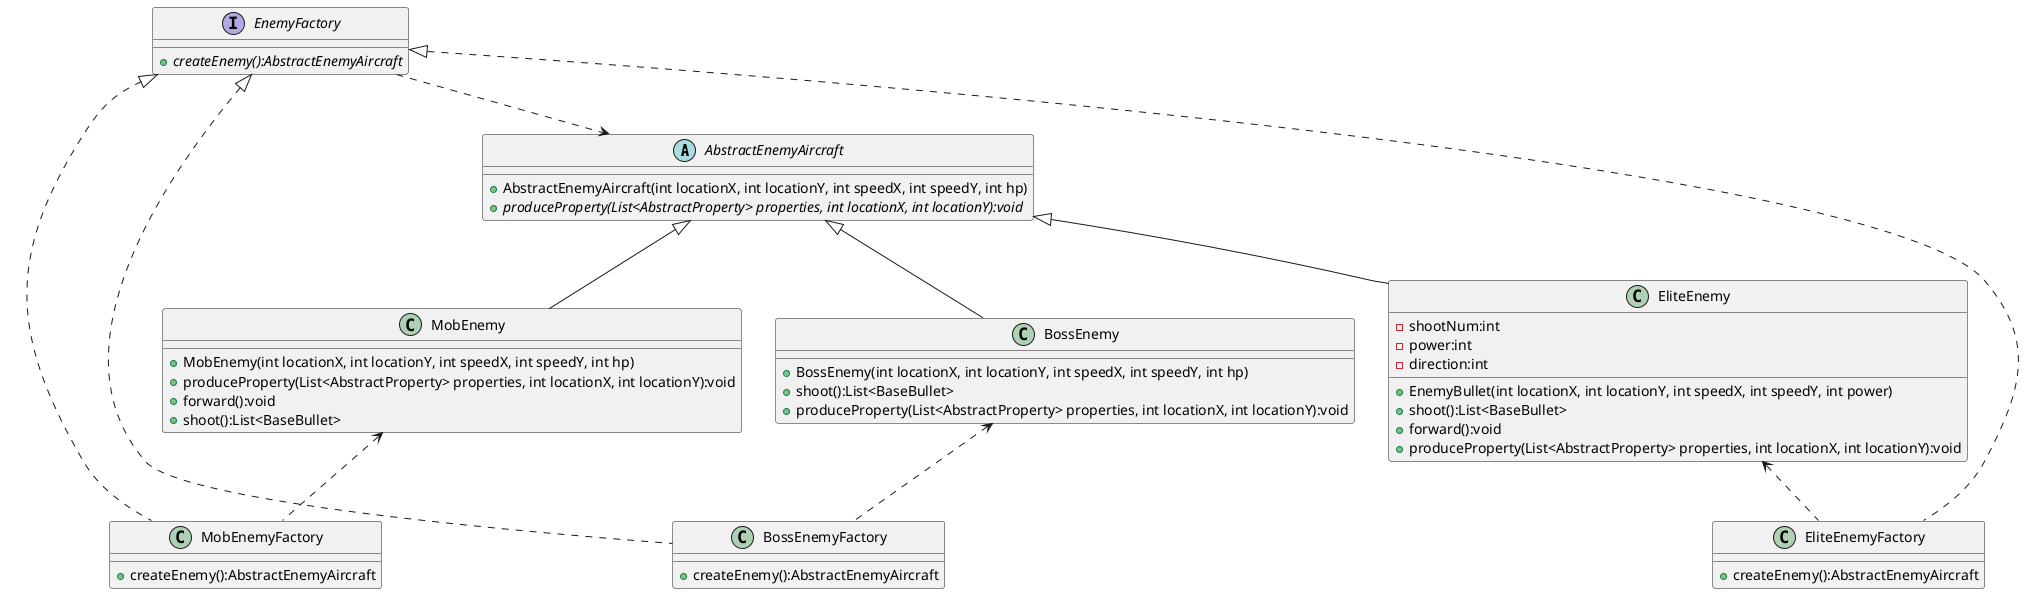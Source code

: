 @startuml


abstract class AbstractEnemyAircraft{
+ AbstractEnemyAircraft(int locationX, int locationY, int speedX, int speedY, int hp)
+ {abstract} produceProperty(List<AbstractProperty> properties, int locationX, int locationY):void
}
class MobEnemy{
+ MobEnemy(int locationX, int locationY, int speedX, int speedY, int hp)
+ produceProperty(List<AbstractProperty> properties, int locationX, int locationY):void
+ forward():void
+ shoot():List<BaseBullet>
}
class EliteEnemy {
- shootNum:int
- power:int
- direction:int
+ EnemyBullet(int locationX, int locationY, int speedX, int speedY, int power)
+ shoot():List<BaseBullet>
+ forward():void
+ produceProperty(List<AbstractProperty> properties, int locationX, int locationY):void
}
class BossEnemy {
+ BossEnemy(int locationX, int locationY, int speedX, int speedY, int hp)
+ shoot():List<BaseBullet>
+ produceProperty(List<AbstractProperty> properties, int locationX, int locationY):void
}

Interface EnemyFactory{
+ {abstract} createEnemy():AbstractEnemyAircraft
}
class MobEnemyFactory{
+ createEnemy():AbstractEnemyAircraft
}
class EliteEnemyFactory{
+ createEnemy():AbstractEnemyAircraft
}
class BossEnemyFactory{
+ createEnemy():AbstractEnemyAircraft
}
EnemyFactory <|.. MobEnemyFactory
EnemyFactory <|.. EliteEnemyFactory
EnemyFactory <|.. BossEnemyFactory

AbstractEnemyAircraft <|-- EliteEnemy
AbstractEnemyAircraft <|-- BossEnemy
AbstractEnemyAircraft <|-- MobEnemy

MobEnemy <.. MobEnemyFactory
EliteEnemy <.. EliteEnemyFactory
BossEnemy <.. BossEnemyFactory

EnemyFactory ..> AbstractEnemyAircraft


@enduml